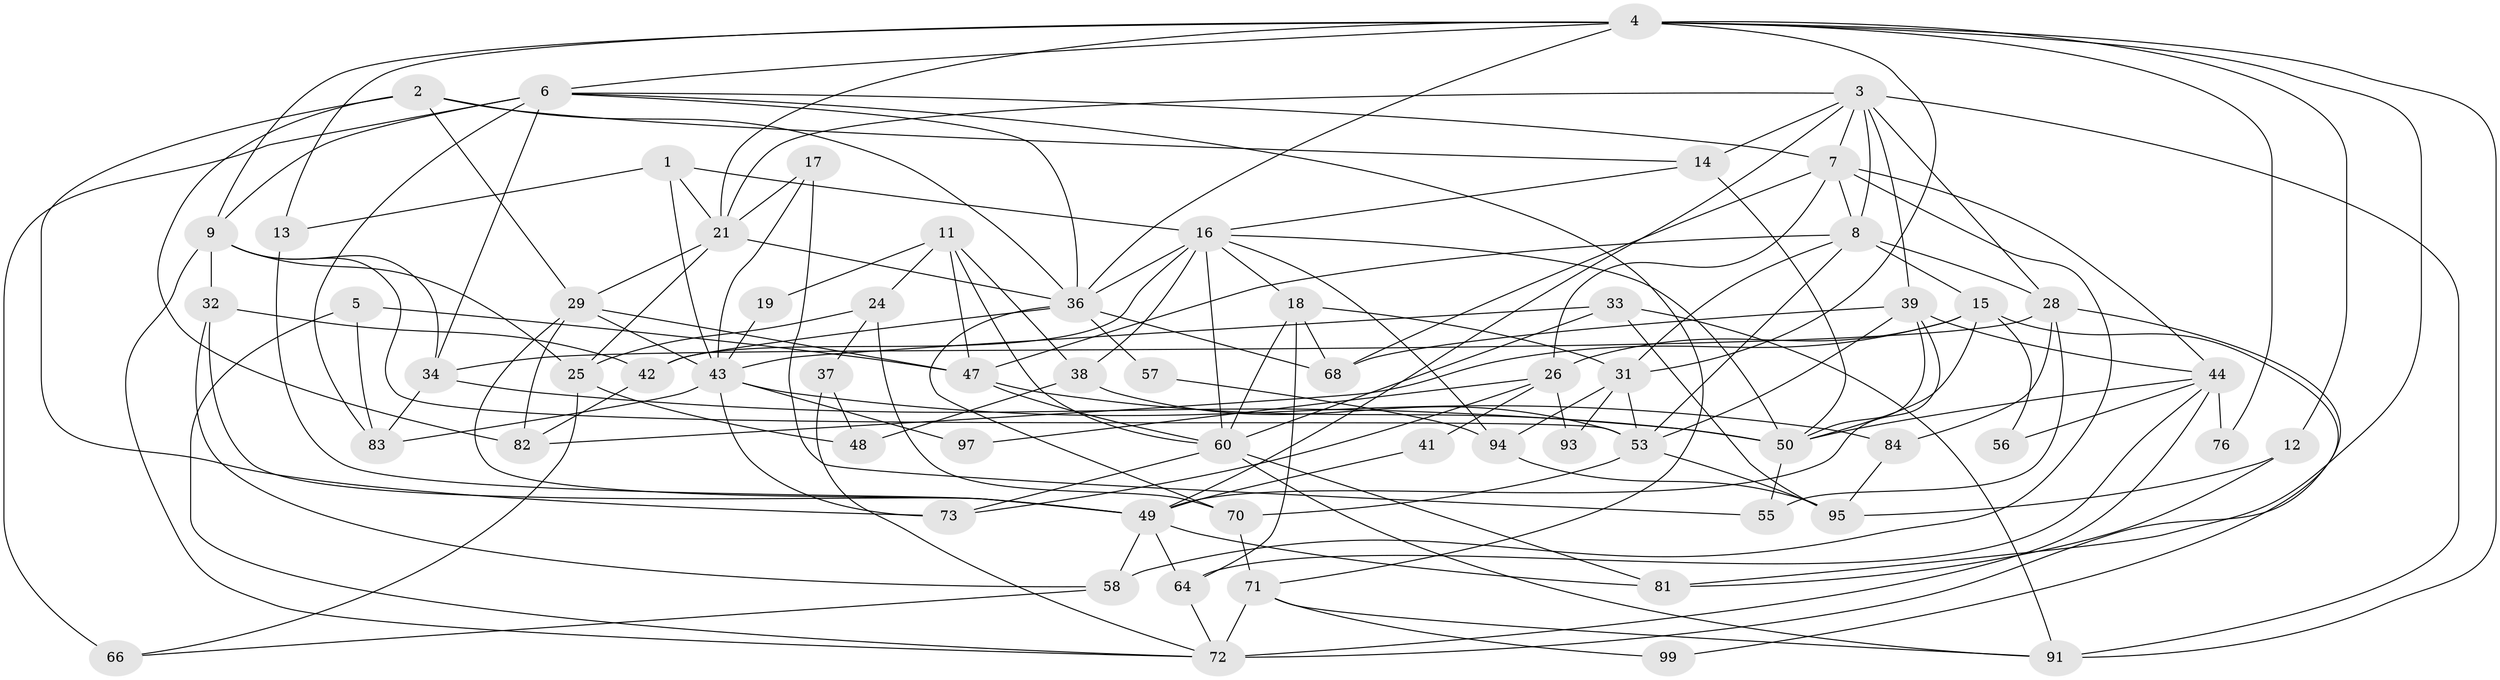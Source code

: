 // original degree distribution, {3: 0.25, 5: 0.25, 7: 0.03, 4: 0.26, 2: 0.14, 8: 0.01, 9: 0.01, 6: 0.05}
// Generated by graph-tools (version 1.1) at 2025/41/03/06/25 10:41:52]
// undirected, 64 vertices, 158 edges
graph export_dot {
graph [start="1"]
  node [color=gray90,style=filled];
  1 [super="+10"];
  2 [super="+75"];
  3 [super="+20"];
  4 [super="+86"];
  5;
  6 [super="+27"];
  7 [super="+92"];
  8 [super="+59"];
  9 [super="+100"];
  11 [super="+23"];
  12 [super="+65"];
  13;
  14;
  15 [super="+69"];
  16 [super="+62"];
  17;
  18 [super="+35"];
  19;
  21 [super="+22"];
  24 [super="+98"];
  25 [super="+80"];
  26 [super="+63"];
  28 [super="+51"];
  29 [super="+30"];
  31 [super="+40"];
  32;
  33;
  34;
  36 [super="+79"];
  37;
  38;
  39 [super="+46"];
  41;
  42 [super="+45"];
  43 [super="+61"];
  44 [super="+85"];
  47 [super="+54"];
  48;
  49 [super="+52"];
  50 [super="+89"];
  53 [super="+67"];
  55;
  56;
  57;
  58 [super="+90"];
  60 [super="+87"];
  64 [super="+78"];
  66 [super="+88"];
  68;
  70;
  71 [super="+74"];
  72 [super="+77"];
  73;
  76;
  81 [super="+96"];
  82;
  83;
  84;
  91;
  93;
  94;
  95;
  97;
  99;
  1 -- 13;
  1 -- 16;
  1 -- 43;
  1 -- 21;
  2 -- 73;
  2 -- 82 [weight=2];
  2 -- 36;
  2 -- 14;
  2 -- 29;
  3 -- 14;
  3 -- 28;
  3 -- 49;
  3 -- 7;
  3 -- 8;
  3 -- 91;
  3 -- 39;
  3 -- 21;
  4 -- 9;
  4 -- 21;
  4 -- 6;
  4 -- 13;
  4 -- 76;
  4 -- 91;
  4 -- 36;
  4 -- 12;
  4 -- 81;
  4 -- 31;
  5 -- 83;
  5 -- 47;
  5 -- 72;
  6 -- 7;
  6 -- 83;
  6 -- 71;
  6 -- 34;
  6 -- 66;
  6 -- 36;
  6 -- 9;
  7 -- 68;
  7 -- 44 [weight=2];
  7 -- 26;
  7 -- 8;
  7 -- 58;
  8 -- 15;
  8 -- 53;
  8 -- 28;
  8 -- 31;
  8 -- 47;
  9 -- 32;
  9 -- 53;
  9 -- 25;
  9 -- 34;
  9 -- 72;
  11 -- 38;
  11 -- 19;
  11 -- 24;
  11 -- 47;
  11 -- 60;
  12 -- 81;
  12 -- 95;
  13 -- 49;
  14 -- 50;
  14 -- 16;
  15 -- 82;
  15 -- 50;
  15 -- 99;
  15 -- 56;
  15 -- 26;
  16 -- 94;
  16 -- 38;
  16 -- 42;
  16 -- 50;
  16 -- 60;
  16 -- 18;
  16 -- 36;
  17 -- 21;
  17 -- 55;
  17 -- 43;
  18 -- 68;
  18 -- 60;
  18 -- 64;
  18 -- 31;
  19 -- 43;
  21 -- 36;
  21 -- 29;
  21 -- 25 [weight=2];
  24 -- 70;
  24 -- 37;
  24 -- 25;
  25 -- 48;
  25 -- 66;
  26 -- 73;
  26 -- 41;
  26 -- 93;
  26 -- 97;
  28 -- 55;
  28 -- 84;
  28 -- 34;
  28 -- 72;
  29 -- 49;
  29 -- 82;
  29 -- 43;
  29 -- 47;
  31 -- 94;
  31 -- 53;
  31 -- 93;
  32 -- 42;
  32 -- 58;
  32 -- 49;
  33 -- 91;
  33 -- 43;
  33 -- 95;
  33 -- 60;
  34 -- 50;
  34 -- 83;
  36 -- 57;
  36 -- 70;
  36 -- 68;
  36 -- 42;
  37 -- 72;
  37 -- 48;
  38 -- 48;
  38 -- 53;
  39 -- 68;
  39 -- 44;
  39 -- 49;
  39 -- 53;
  39 -- 50;
  41 -- 49;
  42 -- 82;
  43 -- 83;
  43 -- 84;
  43 -- 73;
  43 -- 97;
  44 -- 64;
  44 -- 76;
  44 -- 50;
  44 -- 56;
  44 -- 72;
  47 -- 60;
  47 -- 50;
  49 -- 58 [weight=2];
  49 -- 81;
  49 -- 64;
  50 -- 55;
  53 -- 70;
  53 -- 95;
  57 -- 94;
  58 -- 66;
  60 -- 73;
  60 -- 81;
  60 -- 91;
  64 -- 72;
  70 -- 71;
  71 -- 72 [weight=2];
  71 -- 91;
  71 -- 99;
  84 -- 95;
  94 -- 95;
}
